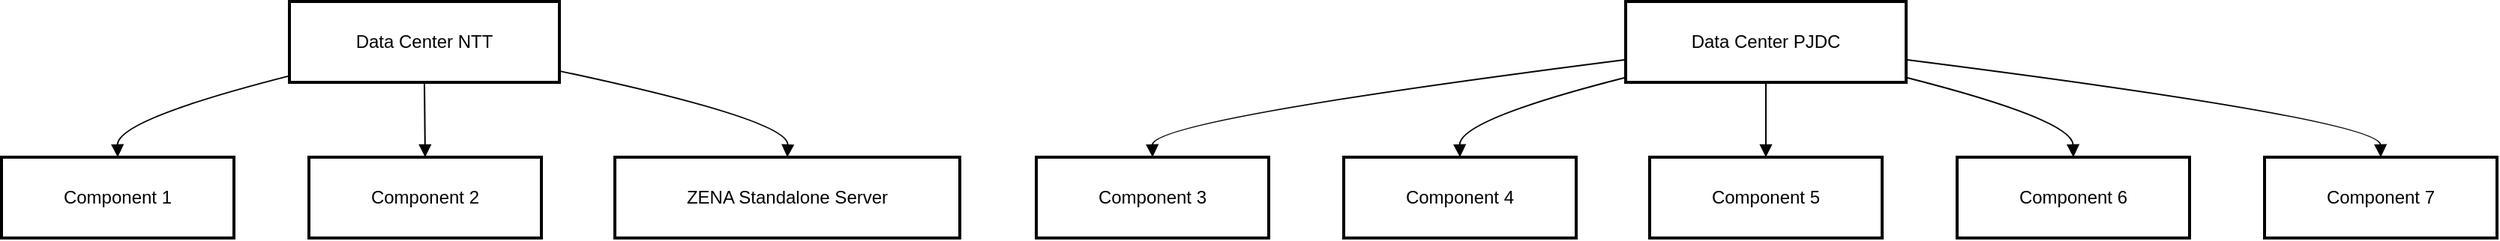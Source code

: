 <mxfile version="26.2.14">
  <diagram name="Page-1" id="_bv_xOM2ZyHQN_baZANA">
    <mxGraphModel>
      <root>
        <mxCell id="0" />
        <mxCell id="1" parent="0" />
        <mxCell id="2" value="Data Center NTT" style="whiteSpace=wrap;strokeWidth=2;" vertex="1" parent="1">
          <mxGeometry x="200" y="8" width="180" height="54" as="geometry" />
        </mxCell>
        <mxCell id="3" value="Component 1" style="whiteSpace=wrap;strokeWidth=2;" vertex="1" parent="1">
          <mxGeometry x="8" y="112" width="155" height="54" as="geometry" />
        </mxCell>
        <mxCell id="4" value="Component 2" style="whiteSpace=wrap;strokeWidth=2;" vertex="1" parent="1">
          <mxGeometry x="213" y="112" width="155" height="54" as="geometry" />
        </mxCell>
        <mxCell id="5" value="ZENA Standalone Server" style="whiteSpace=wrap;strokeWidth=2;" vertex="1" parent="1">
          <mxGeometry x="417" y="112" width="230" height="54" as="geometry" />
        </mxCell>
        <mxCell id="6" value="Data Center PJDC" style="whiteSpace=wrap;strokeWidth=2;" vertex="1" parent="1">
          <mxGeometry x="1091" y="8" width="187" height="54" as="geometry" />
        </mxCell>
        <mxCell id="7" value="Component 3" style="whiteSpace=wrap;strokeWidth=2;" vertex="1" parent="1">
          <mxGeometry x="698" y="112" width="155" height="54" as="geometry" />
        </mxCell>
        <mxCell id="8" value="Component 4" style="whiteSpace=wrap;strokeWidth=2;" vertex="1" parent="1">
          <mxGeometry x="903" y="112" width="155" height="54" as="geometry" />
        </mxCell>
        <mxCell id="9" value="Component 5" style="whiteSpace=wrap;strokeWidth=2;" vertex="1" parent="1">
          <mxGeometry x="1107" y="112" width="155" height="54" as="geometry" />
        </mxCell>
        <mxCell id="10" value="Component 6" style="whiteSpace=wrap;strokeWidth=2;" vertex="1" parent="1">
          <mxGeometry x="1312" y="112" width="155" height="54" as="geometry" />
        </mxCell>
        <mxCell id="11" value="Component 7" style="whiteSpace=wrap;strokeWidth=2;" vertex="1" parent="1">
          <mxGeometry x="1517" y="112" width="155" height="54" as="geometry" />
        </mxCell>
        <mxCell id="12" value="" style="curved=1;startArrow=none;endArrow=block;exitX=0;exitY=0.92;entryX=0.5;entryY=0;" edge="1" parent="1" source="2" target="3">
          <mxGeometry relative="1" as="geometry">
            <Array as="points">
              <mxPoint x="85" y="87" />
            </Array>
          </mxGeometry>
        </mxCell>
        <mxCell id="13" value="" style="curved=1;startArrow=none;endArrow=block;exitX=0.5;exitY=1;entryX=0.5;entryY=0;" edge="1" parent="1" source="2" target="4">
          <mxGeometry relative="1" as="geometry">
            <Array as="points" />
          </mxGeometry>
        </mxCell>
        <mxCell id="14" value="" style="curved=1;startArrow=none;endArrow=block;exitX=1;exitY=0.86;entryX=0.5;entryY=0;" edge="1" parent="1" source="2" target="5">
          <mxGeometry relative="1" as="geometry">
            <Array as="points">
              <mxPoint x="533" y="87" />
            </Array>
          </mxGeometry>
        </mxCell>
        <mxCell id="15" value="" style="curved=1;startArrow=none;endArrow=block;exitX=0;exitY=0.72;entryX=0.5;entryY=0;" edge="1" parent="1" source="6" target="7">
          <mxGeometry relative="1" as="geometry">
            <Array as="points">
              <mxPoint x="775" y="87" />
            </Array>
          </mxGeometry>
        </mxCell>
        <mxCell id="16" value="" style="curved=1;startArrow=none;endArrow=block;exitX=0;exitY=0.94;entryX=0.5;entryY=0;" edge="1" parent="1" source="6" target="8">
          <mxGeometry relative="1" as="geometry">
            <Array as="points">
              <mxPoint x="980" y="87" />
            </Array>
          </mxGeometry>
        </mxCell>
        <mxCell id="17" value="" style="curved=1;startArrow=none;endArrow=block;exitX=0.5;exitY=1;entryX=0.5;entryY=0;" edge="1" parent="1" source="6" target="9">
          <mxGeometry relative="1" as="geometry">
            <Array as="points" />
          </mxGeometry>
        </mxCell>
        <mxCell id="18" value="" style="curved=1;startArrow=none;endArrow=block;exitX=1;exitY=0.94;entryX=0.5;entryY=0;" edge="1" parent="1" source="6" target="10">
          <mxGeometry relative="1" as="geometry">
            <Array as="points">
              <mxPoint x="1389" y="87" />
            </Array>
          </mxGeometry>
        </mxCell>
        <mxCell id="19" value="" style="curved=1;startArrow=none;endArrow=block;exitX=1;exitY=0.72;entryX=0.5;entryY=0;" edge="1" parent="1" source="6" target="11">
          <mxGeometry relative="1" as="geometry">
            <Array as="points">
              <mxPoint x="1594" y="87" />
            </Array>
          </mxGeometry>
        </mxCell>
      </root>
    </mxGraphModel>
  </diagram>
</mxfile>
